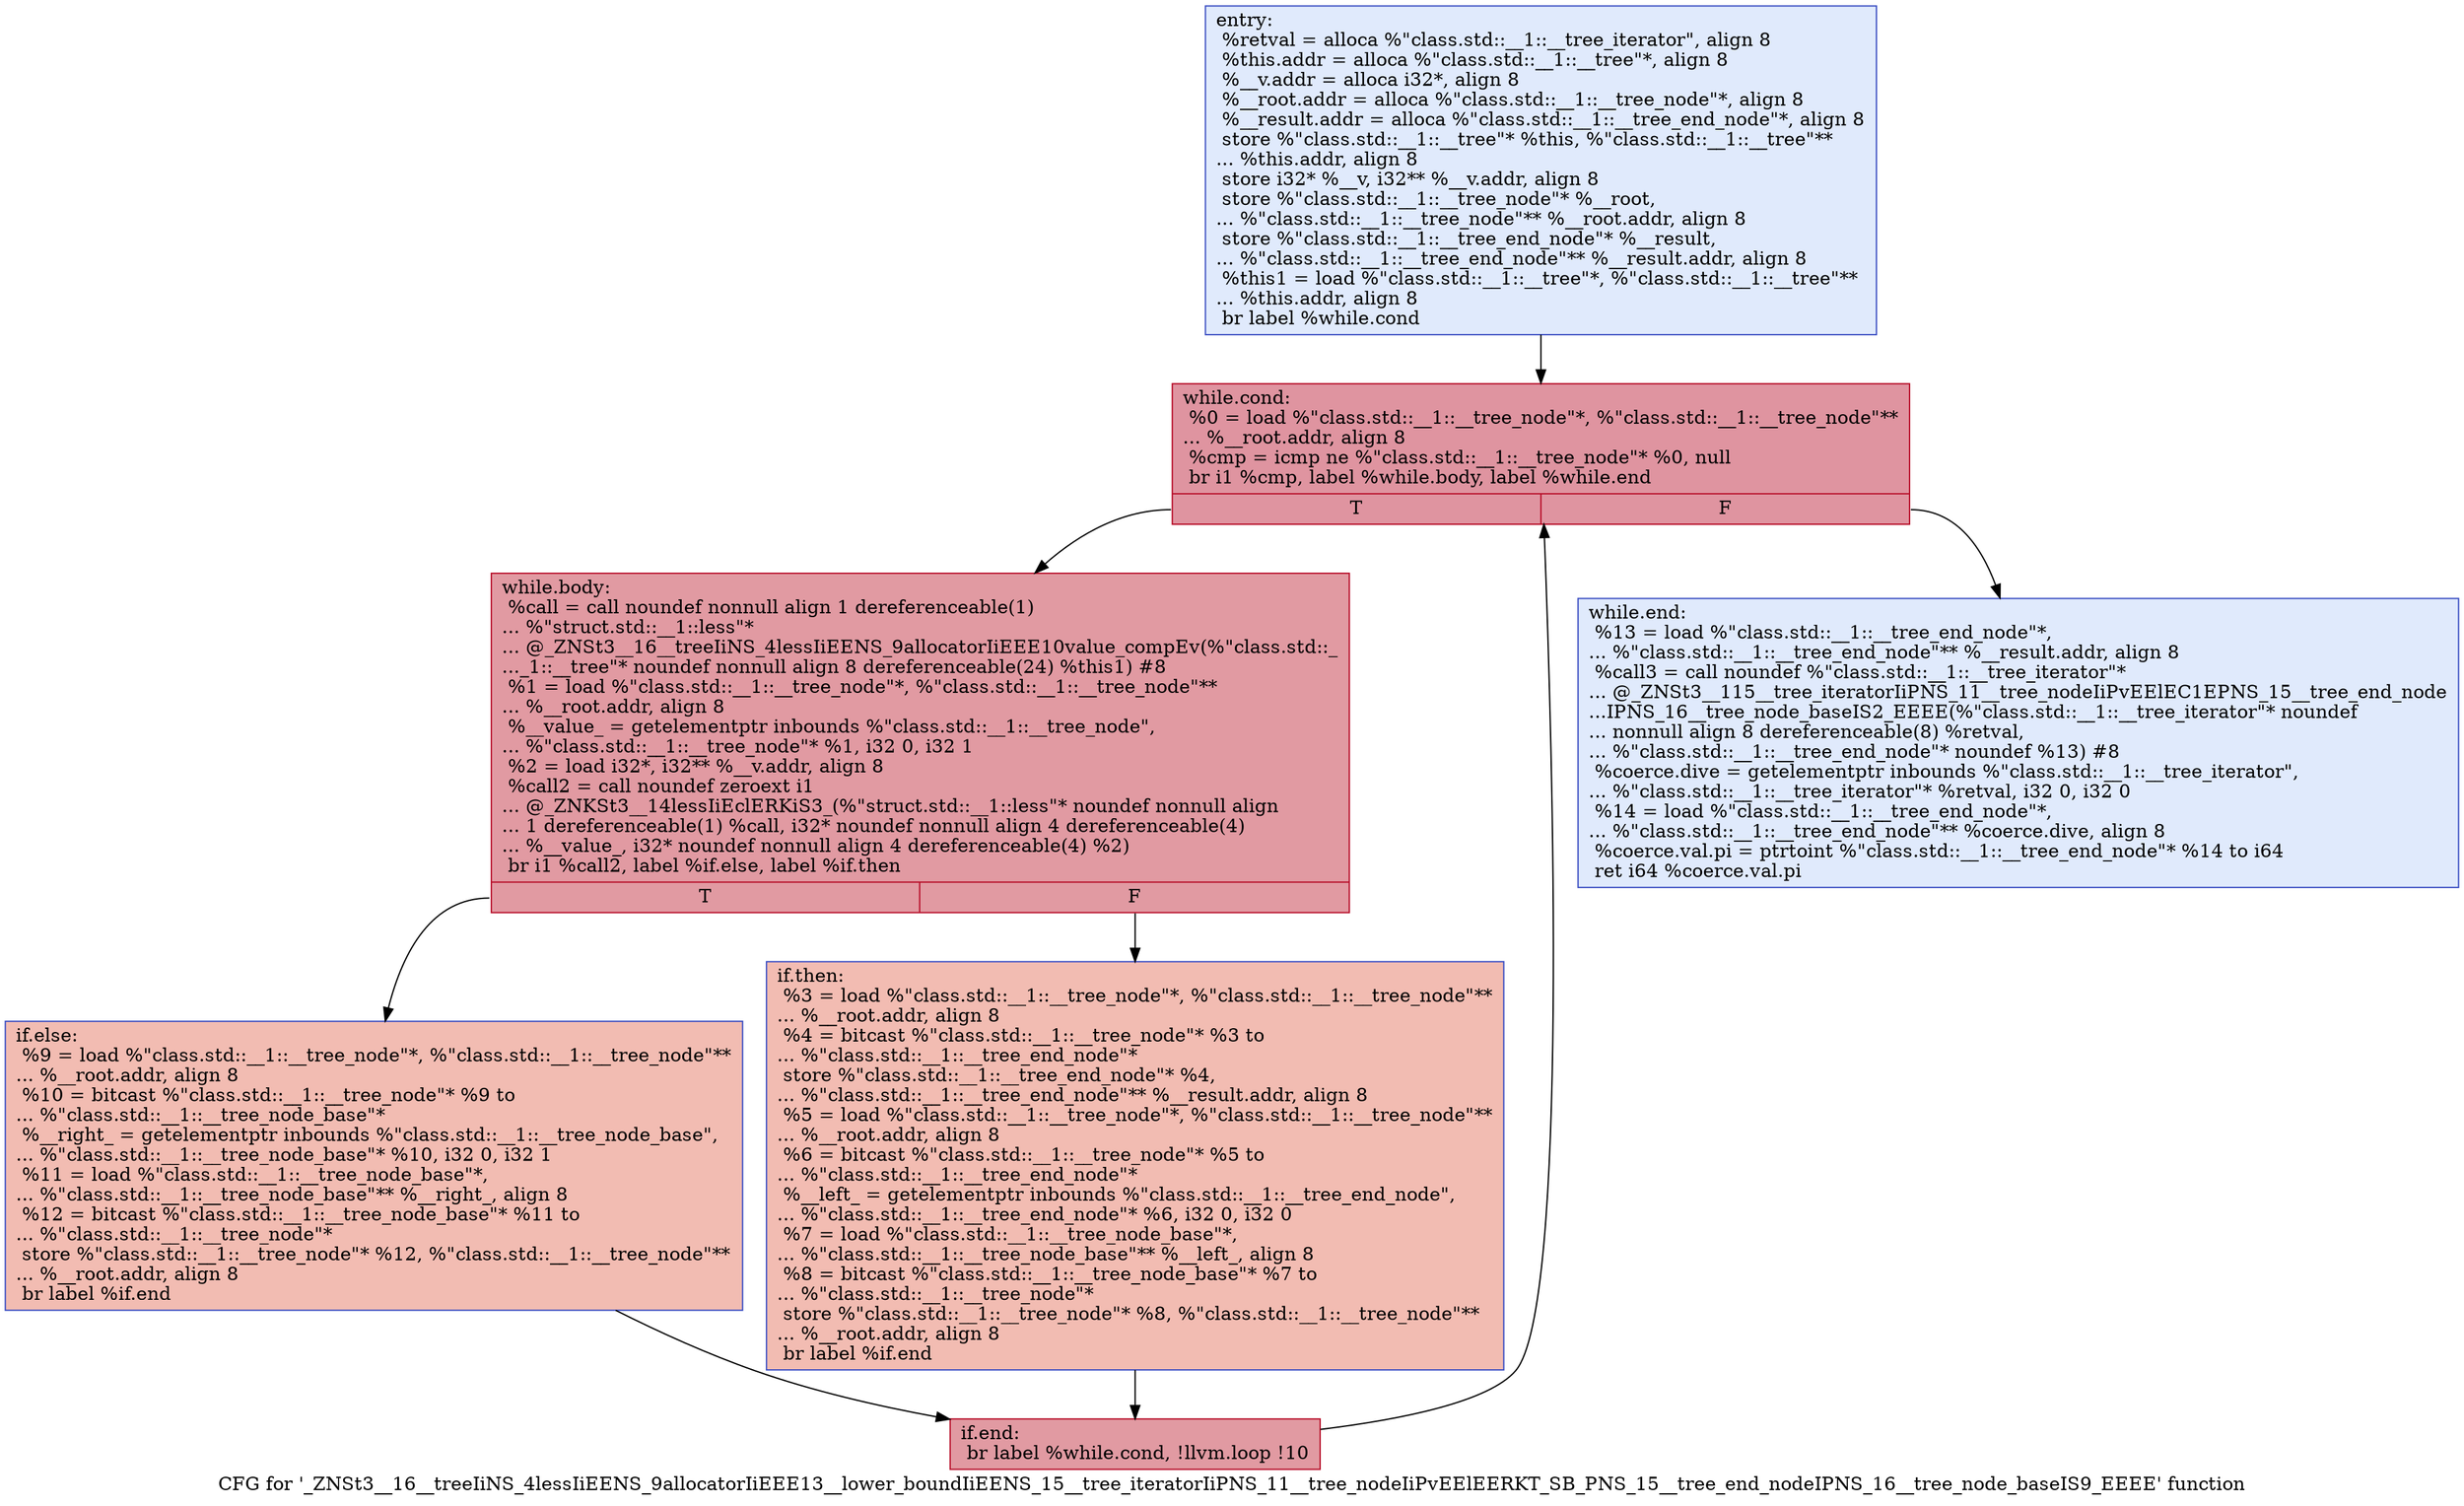 digraph "CFG for '_ZNSt3__16__treeIiNS_4lessIiEENS_9allocatorIiEEE13__lower_boundIiEENS_15__tree_iteratorIiPNS_11__tree_nodeIiPvEElEERKT_SB_PNS_15__tree_end_nodeIPNS_16__tree_node_baseIS9_EEEE' function" {
	label="CFG for '_ZNSt3__16__treeIiNS_4lessIiEENS_9allocatorIiEEE13__lower_boundIiEENS_15__tree_iteratorIiPNS_11__tree_nodeIiPvEElEERKT_SB_PNS_15__tree_end_nodeIPNS_16__tree_node_baseIS9_EEEE' function";

	Node0x600002558e80 [shape=record,color="#3d50c3ff", style=filled, fillcolor="#b9d0f970",label="{entry:\l  %retval = alloca %\"class.std::__1::__tree_iterator\", align 8\l  %this.addr = alloca %\"class.std::__1::__tree\"*, align 8\l  %__v.addr = alloca i32*, align 8\l  %__root.addr = alloca %\"class.std::__1::__tree_node\"*, align 8\l  %__result.addr = alloca %\"class.std::__1::__tree_end_node\"*, align 8\l  store %\"class.std::__1::__tree\"* %this, %\"class.std::__1::__tree\"**\l... %this.addr, align 8\l  store i32* %__v, i32** %__v.addr, align 8\l  store %\"class.std::__1::__tree_node\"* %__root,\l... %\"class.std::__1::__tree_node\"** %__root.addr, align 8\l  store %\"class.std::__1::__tree_end_node\"* %__result,\l... %\"class.std::__1::__tree_end_node\"** %__result.addr, align 8\l  %this1 = load %\"class.std::__1::__tree\"*, %\"class.std::__1::__tree\"**\l... %this.addr, align 8\l  br label %while.cond\l}"];
	Node0x600002558e80 -> Node0x600002558f00;
	Node0x600002558f00 [shape=record,color="#b70d28ff", style=filled, fillcolor="#b70d2870",label="{while.cond:                                       \l  %0 = load %\"class.std::__1::__tree_node\"*, %\"class.std::__1::__tree_node\"**\l... %__root.addr, align 8\l  %cmp = icmp ne %\"class.std::__1::__tree_node\"* %0, null\l  br i1 %cmp, label %while.body, label %while.end\l|{<s0>T|<s1>F}}"];
	Node0x600002558f00:s0 -> Node0x600002558f40;
	Node0x600002558f00:s1 -> Node0x600002558f80;
	Node0x600002558f40 [shape=record,color="#b70d28ff", style=filled, fillcolor="#bb1b2c70",label="{while.body:                                       \l  %call = call noundef nonnull align 1 dereferenceable(1)\l... %\"struct.std::__1::less\"*\l... @_ZNSt3__16__treeIiNS_4lessIiEENS_9allocatorIiEEE10value_compEv(%\"class.std::_\l..._1::__tree\"* noundef nonnull align 8 dereferenceable(24) %this1) #8\l  %1 = load %\"class.std::__1::__tree_node\"*, %\"class.std::__1::__tree_node\"**\l... %__root.addr, align 8\l  %__value_ = getelementptr inbounds %\"class.std::__1::__tree_node\",\l... %\"class.std::__1::__tree_node\"* %1, i32 0, i32 1\l  %2 = load i32*, i32** %__v.addr, align 8\l  %call2 = call noundef zeroext i1\l... @_ZNKSt3__14lessIiEclERKiS3_(%\"struct.std::__1::less\"* noundef nonnull align\l... 1 dereferenceable(1) %call, i32* noundef nonnull align 4 dereferenceable(4)\l... %__value_, i32* noundef nonnull align 4 dereferenceable(4) %2)\l  br i1 %call2, label %if.else, label %if.then\l|{<s0>T|<s1>F}}"];
	Node0x600002558f40:s0 -> Node0x600002559040;
	Node0x600002558f40:s1 -> Node0x600002559080;
	Node0x600002559080 [shape=record,color="#3d50c3ff", style=filled, fillcolor="#e1675170",label="{if.then:                                          \l  %3 = load %\"class.std::__1::__tree_node\"*, %\"class.std::__1::__tree_node\"**\l... %__root.addr, align 8\l  %4 = bitcast %\"class.std::__1::__tree_node\"* %3 to\l... %\"class.std::__1::__tree_end_node\"*\l  store %\"class.std::__1::__tree_end_node\"* %4,\l... %\"class.std::__1::__tree_end_node\"** %__result.addr, align 8\l  %5 = load %\"class.std::__1::__tree_node\"*, %\"class.std::__1::__tree_node\"**\l... %__root.addr, align 8\l  %6 = bitcast %\"class.std::__1::__tree_node\"* %5 to\l... %\"class.std::__1::__tree_end_node\"*\l  %__left_ = getelementptr inbounds %\"class.std::__1::__tree_end_node\",\l... %\"class.std::__1::__tree_end_node\"* %6, i32 0, i32 0\l  %7 = load %\"class.std::__1::__tree_node_base\"*,\l... %\"class.std::__1::__tree_node_base\"** %__left_, align 8\l  %8 = bitcast %\"class.std::__1::__tree_node_base\"* %7 to\l... %\"class.std::__1::__tree_node\"*\l  store %\"class.std::__1::__tree_node\"* %8, %\"class.std::__1::__tree_node\"**\l... %__root.addr, align 8\l  br label %if.end\l}"];
	Node0x600002559080 -> Node0x6000025590c0;
	Node0x600002559040 [shape=record,color="#3d50c3ff", style=filled, fillcolor="#e1675170",label="{if.else:                                          \l  %9 = load %\"class.std::__1::__tree_node\"*, %\"class.std::__1::__tree_node\"**\l... %__root.addr, align 8\l  %10 = bitcast %\"class.std::__1::__tree_node\"* %9 to\l... %\"class.std::__1::__tree_node_base\"*\l  %__right_ = getelementptr inbounds %\"class.std::__1::__tree_node_base\",\l... %\"class.std::__1::__tree_node_base\"* %10, i32 0, i32 1\l  %11 = load %\"class.std::__1::__tree_node_base\"*,\l... %\"class.std::__1::__tree_node_base\"** %__right_, align 8\l  %12 = bitcast %\"class.std::__1::__tree_node_base\"* %11 to\l... %\"class.std::__1::__tree_node\"*\l  store %\"class.std::__1::__tree_node\"* %12, %\"class.std::__1::__tree_node\"**\l... %__root.addr, align 8\l  br label %if.end\l}"];
	Node0x600002559040 -> Node0x6000025590c0;
	Node0x6000025590c0 [shape=record,color="#b70d28ff", style=filled, fillcolor="#bb1b2c70",label="{if.end:                                           \l  br label %while.cond, !llvm.loop !10\l}"];
	Node0x6000025590c0 -> Node0x600002558f00;
	Node0x600002558f80 [shape=record,color="#3d50c3ff", style=filled, fillcolor="#b9d0f970",label="{while.end:                                        \l  %13 = load %\"class.std::__1::__tree_end_node\"*,\l... %\"class.std::__1::__tree_end_node\"** %__result.addr, align 8\l  %call3 = call noundef %\"class.std::__1::__tree_iterator\"*\l... @_ZNSt3__115__tree_iteratorIiPNS_11__tree_nodeIiPvEElEC1EPNS_15__tree_end_node\l...IPNS_16__tree_node_baseIS2_EEEE(%\"class.std::__1::__tree_iterator\"* noundef\l... nonnull align 8 dereferenceable(8) %retval,\l... %\"class.std::__1::__tree_end_node\"* noundef %13) #8\l  %coerce.dive = getelementptr inbounds %\"class.std::__1::__tree_iterator\",\l... %\"class.std::__1::__tree_iterator\"* %retval, i32 0, i32 0\l  %14 = load %\"class.std::__1::__tree_end_node\"*,\l... %\"class.std::__1::__tree_end_node\"** %coerce.dive, align 8\l  %coerce.val.pi = ptrtoint %\"class.std::__1::__tree_end_node\"* %14 to i64\l  ret i64 %coerce.val.pi\l}"];
}
